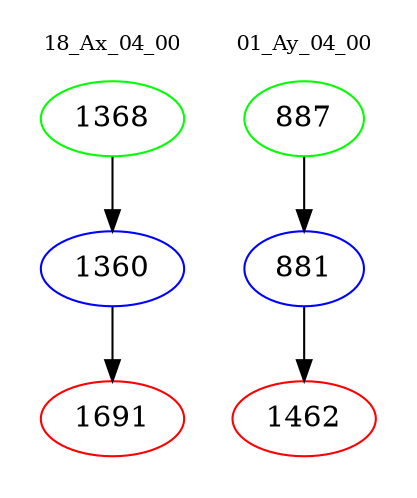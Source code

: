 digraph{
subgraph cluster_0 {
color = white
label = "18_Ax_04_00";
fontsize=10;
T0_1368 [label="1368", color="green"]
T0_1368 -> T0_1360 [color="black"]
T0_1360 [label="1360", color="blue"]
T0_1360 -> T0_1691 [color="black"]
T0_1691 [label="1691", color="red"]
}
subgraph cluster_1 {
color = white
label = "01_Ay_04_00";
fontsize=10;
T1_887 [label="887", color="green"]
T1_887 -> T1_881 [color="black"]
T1_881 [label="881", color="blue"]
T1_881 -> T1_1462 [color="black"]
T1_1462 [label="1462", color="red"]
}
}
